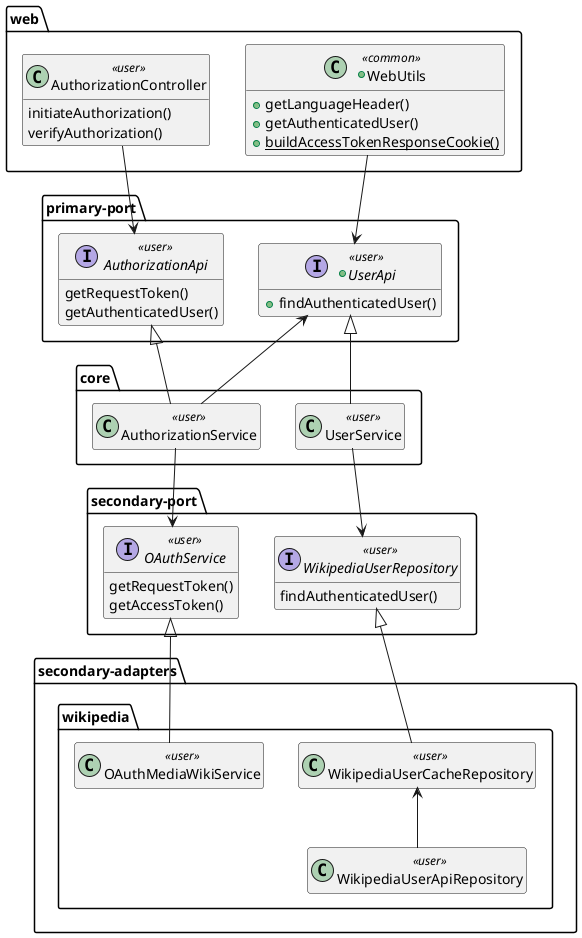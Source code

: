 @startumlhide empty memberspackage web {  +class WebUtils <<common>> {    +getLanguageHeader()    +getAuthenticatedUser()    +{static}buildAccessTokenResponseCookie()  }  class AuthorizationController <<user>> {    initiateAuthorization()    verifyAuthorization()  }}package primary-port {  interface AuthorizationApi <<user>> {    getRequestToken()    getAuthenticatedUser()  }  +interface UserApi <<user>> {    +findAuthenticatedUser()  }}package core {  class AuthorizationService <<user>>    class UserService <<user>>}package secondary-port {  interface OAuthService <<user>> {    getRequestToken()    getAccessToken()  }  interface WikipediaUserRepository <<user>> {    findAuthenticatedUser()  }}package secondary-adapters {  package wikipedia {    class OAuthMediaWikiService <<user>>    class WikipediaUserApiRepository <<user>>    class WikipediaUserCacheRepository <<user>>  }}AuthorizationController --> AuthorizationApiAuthorizationApi <|-- AuthorizationServiceWebUtils --> UserApiUserApi <-- AuthorizationServiceAuthorizationService --> OAuthServiceUserApi <|-- UserServiceUserService --> WikipediaUserRepositoryOAuthService <|-- OAuthMediaWikiServiceWikipediaUserRepository <|-- WikipediaUserCacheRepositoryWikipediaUserCacheRepository <-- WikipediaUserApiRepository@enduml